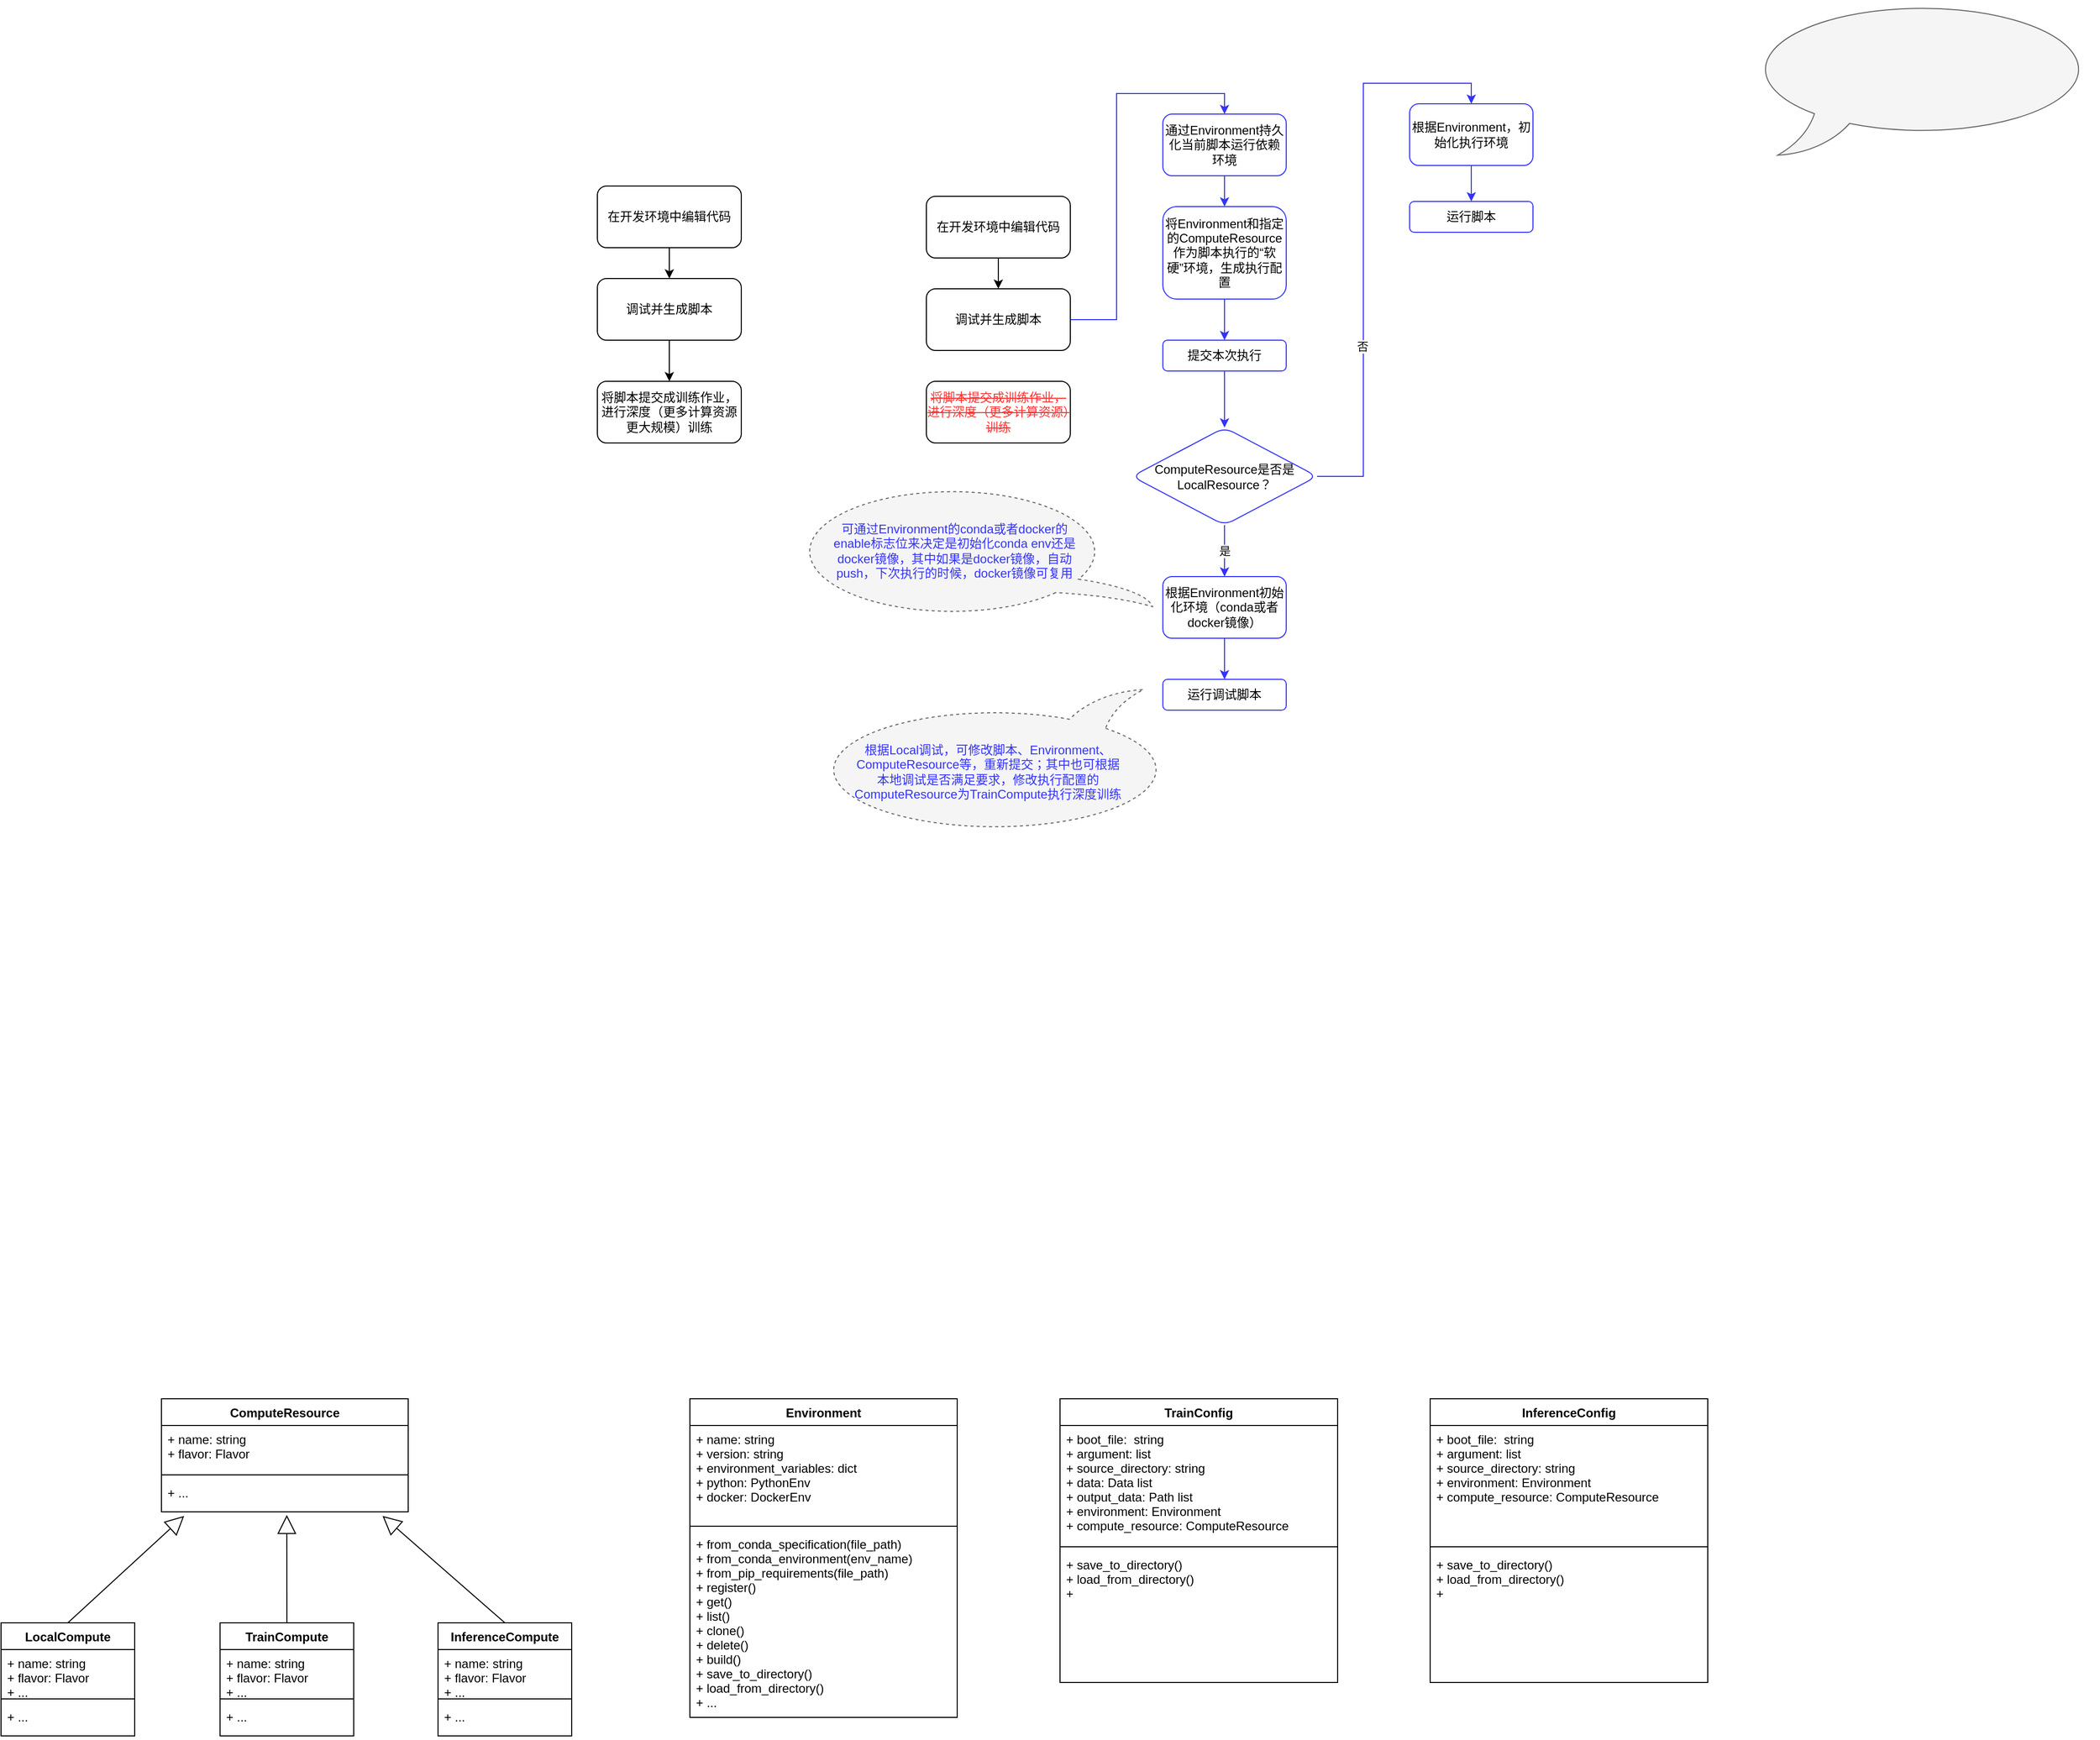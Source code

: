 <mxfile version="13.6.2" type="github">
  <diagram id="cs3j6Ujq2lTxYx4bTELM" name="Page-1">
    <mxGraphModel dx="1185" dy="636" grid="1" gridSize="10" guides="1" tooltips="1" connect="1" arrows="1" fold="1" page="1" pageScale="1" pageWidth="3300" pageHeight="4681" math="0" shadow="0">
      <root>
        <mxCell id="0" />
        <mxCell id="1" parent="0" />
        <mxCell id="3JyIoqADiVCkcK2yE3Xe-66" value="" style="whiteSpace=wrap;html=1;shape=mxgraph.basic.oval_callout;strokeColor=#666666;fillColor=#f5f5f5;fontColor=#333333;direction=north;dashed=1;" vertex="1" parent="1">
          <mxGeometry x="1230" y="550" width="350" height="130" as="geometry" />
        </mxCell>
        <mxCell id="3JyIoqADiVCkcK2yE3Xe-35" value="" style="edgeStyle=orthogonalEdgeStyle;rounded=0;orthogonalLoop=1;jettySize=auto;html=1;" edge="1" parent="1" source="FQafSIaEB3FokLgWClGb-1" target="3JyIoqADiVCkcK2yE3Xe-34">
          <mxGeometry relative="1" as="geometry" />
        </mxCell>
        <mxCell id="FQafSIaEB3FokLgWClGb-1" value="在开发环境中编辑代码" style="rounded=1;whiteSpace=wrap;html=1;" parent="1" vertex="1">
          <mxGeometry x="1040" y="260" width="140" height="60" as="geometry" />
        </mxCell>
        <mxCell id="FQafSIaEB3FokLgWClGb-3" value="Environment" style="swimlane;fontStyle=1;align=center;verticalAlign=top;childLayout=stackLayout;horizontal=1;startSize=26;horizontalStack=0;resizeParent=1;resizeParentMax=0;resizeLast=0;collapsible=1;marginBottom=0;" parent="1" vertex="1">
          <mxGeometry x="1130" y="1440" width="260" height="310" as="geometry">
            <mxRectangle x="570" y="1410" width="100" height="26" as="alternateBounds" />
          </mxGeometry>
        </mxCell>
        <mxCell id="FQafSIaEB3FokLgWClGb-4" value="+ name: string&#xa;+ version: string&#xa;+ environment_variables: dict&#xa;+ python: PythonEnv&#xa;+ docker: DockerEnv" style="text;strokeColor=none;fillColor=none;align=left;verticalAlign=top;spacingLeft=4;spacingRight=4;overflow=hidden;rotatable=0;points=[[0,0.5],[1,0.5]];portConstraint=eastwest;" parent="FQafSIaEB3FokLgWClGb-3" vertex="1">
          <mxGeometry y="26" width="260" height="94" as="geometry" />
        </mxCell>
        <mxCell id="FQafSIaEB3FokLgWClGb-5" value="" style="line;strokeWidth=1;fillColor=none;align=left;verticalAlign=middle;spacingTop=-1;spacingLeft=3;spacingRight=3;rotatable=0;labelPosition=right;points=[];portConstraint=eastwest;" parent="FQafSIaEB3FokLgWClGb-3" vertex="1">
          <mxGeometry y="120" width="260" height="8" as="geometry" />
        </mxCell>
        <mxCell id="FQafSIaEB3FokLgWClGb-6" value="+ from_conda_specification(file_path)&#xa;+ from_conda_environment(env_name)&#xa;+ from_pip_requirements(file_path)&#xa;+ register()&#xa;+ get()&#xa;+ list()&#xa;+ clone()&#xa;+ delete()&#xa;+ build()&#xa;+ save_to_directory()&#xa;+ load_from_directory()&#xa;+ ...&#xa;&#xa;&#xa;" style="text;strokeColor=none;fillColor=none;align=left;verticalAlign=top;spacingLeft=4;spacingRight=4;overflow=hidden;rotatable=0;points=[[0,0.5],[1,0.5]];portConstraint=eastwest;" parent="FQafSIaEB3FokLgWClGb-3" vertex="1">
          <mxGeometry y="128" width="260" height="182" as="geometry" />
        </mxCell>
        <mxCell id="FQafSIaEB3FokLgWClGb-17" value="TrainConfig" style="swimlane;fontStyle=1;align=center;verticalAlign=top;childLayout=stackLayout;horizontal=1;startSize=26;horizontalStack=0;resizeParent=1;resizeParentMax=0;resizeLast=0;collapsible=1;marginBottom=0;" parent="1" vertex="1">
          <mxGeometry x="1490" y="1440" width="270" height="276" as="geometry">
            <mxRectangle x="570" y="1410" width="100" height="26" as="alternateBounds" />
          </mxGeometry>
        </mxCell>
        <mxCell id="FQafSIaEB3FokLgWClGb-18" value="+ boot_file:  string&#xa;+ argument: list&#xa;+ source_directory: string&#xa;+ data: Data list&#xa;+ output_data: Path list&#xa;+ environment: Environment&#xa;+ compute_resource: ComputeResource" style="text;strokeColor=none;fillColor=none;align=left;verticalAlign=top;spacingLeft=4;spacingRight=4;overflow=hidden;rotatable=0;points=[[0,0.5],[1,0.5]];portConstraint=eastwest;" parent="FQafSIaEB3FokLgWClGb-17" vertex="1">
          <mxGeometry y="26" width="270" height="114" as="geometry" />
        </mxCell>
        <mxCell id="FQafSIaEB3FokLgWClGb-19" value="" style="line;strokeWidth=1;fillColor=none;align=left;verticalAlign=middle;spacingTop=-1;spacingLeft=3;spacingRight=3;rotatable=0;labelPosition=right;points=[];portConstraint=eastwest;" parent="FQafSIaEB3FokLgWClGb-17" vertex="1">
          <mxGeometry y="140" width="270" height="8" as="geometry" />
        </mxCell>
        <mxCell id="FQafSIaEB3FokLgWClGb-20" value="+ save_to_directory()&#xa;+ load_from_directory()&#xa;+ &#xa;&#xa;&#xa;" style="text;strokeColor=none;fillColor=none;align=left;verticalAlign=top;spacingLeft=4;spacingRight=4;overflow=hidden;rotatable=0;points=[[0,0.5],[1,0.5]];portConstraint=eastwest;" parent="FQafSIaEB3FokLgWClGb-17" vertex="1">
          <mxGeometry y="148" width="270" height="128" as="geometry" />
        </mxCell>
        <mxCell id="FQafSIaEB3FokLgWClGb-21" value="InferenceConfig" style="swimlane;fontStyle=1;align=center;verticalAlign=top;childLayout=stackLayout;horizontal=1;startSize=26;horizontalStack=0;resizeParent=1;resizeParentMax=0;resizeLast=0;collapsible=1;marginBottom=0;" parent="1" vertex="1">
          <mxGeometry x="1850" y="1440" width="270" height="276" as="geometry">
            <mxRectangle x="570" y="1410" width="100" height="26" as="alternateBounds" />
          </mxGeometry>
        </mxCell>
        <mxCell id="FQafSIaEB3FokLgWClGb-22" value="+ boot_file:  string&#xa;+ argument: list&#xa;+ source_directory: string&#xa;+ environment: Environment&#xa;+ compute_resource: ComputeResource" style="text;strokeColor=none;fillColor=none;align=left;verticalAlign=top;spacingLeft=4;spacingRight=4;overflow=hidden;rotatable=0;points=[[0,0.5],[1,0.5]];portConstraint=eastwest;" parent="FQafSIaEB3FokLgWClGb-21" vertex="1">
          <mxGeometry y="26" width="270" height="114" as="geometry" />
        </mxCell>
        <mxCell id="FQafSIaEB3FokLgWClGb-23" value="" style="line;strokeWidth=1;fillColor=none;align=left;verticalAlign=middle;spacingTop=-1;spacingLeft=3;spacingRight=3;rotatable=0;labelPosition=right;points=[];portConstraint=eastwest;" parent="FQafSIaEB3FokLgWClGb-21" vertex="1">
          <mxGeometry y="140" width="270" height="8" as="geometry" />
        </mxCell>
        <mxCell id="FQafSIaEB3FokLgWClGb-24" value="+ save_to_directory()&#xa;+ load_from_directory()&#xa;+ &#xa;&#xa;&#xa;" style="text;strokeColor=none;fillColor=none;align=left;verticalAlign=top;spacingLeft=4;spacingRight=4;overflow=hidden;rotatable=0;points=[[0,0.5],[1,0.5]];portConstraint=eastwest;" parent="FQafSIaEB3FokLgWClGb-21" vertex="1">
          <mxGeometry y="148" width="270" height="128" as="geometry" />
        </mxCell>
        <mxCell id="3JyIoqADiVCkcK2yE3Xe-11" value="" style="endArrow=block;endSize=16;endFill=0;html=1;exitX=0.5;exitY=0;exitDx=0;exitDy=0;entryX=0.508;entryY=1.094;entryDx=0;entryDy=0;entryPerimeter=0;" edge="1" parent="1" source="3JyIoqADiVCkcK2yE3Xe-12" target="3JyIoqADiVCkcK2yE3Xe-8">
          <mxGeometry x="-0.385" y="-180" width="160" relative="1" as="geometry">
            <mxPoint x="736.04" y="1672" as="sourcePoint" />
            <mxPoint x="836.04" y="1550" as="targetPoint" />
            <mxPoint as="offset" />
          </mxGeometry>
        </mxCell>
        <mxCell id="3JyIoqADiVCkcK2yE3Xe-20" value="" style="endArrow=block;endSize=16;endFill=0;html=1;exitX=0.5;exitY=0;exitDx=0;exitDy=0;entryX=0.896;entryY=1.125;entryDx=0;entryDy=0;entryPerimeter=0;" edge="1" source="3JyIoqADiVCkcK2yE3Xe-21" parent="1" target="3JyIoqADiVCkcK2yE3Xe-8">
          <mxGeometry x="-0.385" y="-180" width="160" relative="1" as="geometry">
            <mxPoint x="949.04" y="1678.99" as="sourcePoint" />
            <mxPoint x="836.04" y="1560" as="targetPoint" />
            <mxPoint as="offset" />
          </mxGeometry>
        </mxCell>
        <mxCell id="3JyIoqADiVCkcK2yE3Xe-29" value="" style="endArrow=block;endSize=16;endFill=0;html=1;exitX=0.5;exitY=0;exitDx=0;exitDy=0;entryX=0.092;entryY=1.125;entryDx=0;entryDy=0;entryPerimeter=0;" edge="1" source="3JyIoqADiVCkcK2yE3Xe-30" parent="1" target="3JyIoqADiVCkcK2yE3Xe-8">
          <mxGeometry x="-0.385" y="-180" width="160" relative="1" as="geometry">
            <mxPoint x="524" y="1678.99" as="sourcePoint" />
            <mxPoint x="406.04" y="1554" as="targetPoint" />
            <mxPoint as="offset" />
          </mxGeometry>
        </mxCell>
        <mxCell id="3JyIoqADiVCkcK2yE3Xe-5" value="ComputeResource" style="swimlane;fontStyle=1;align=center;verticalAlign=top;childLayout=stackLayout;horizontal=1;startSize=26;horizontalStack=0;resizeParent=1;resizeParentMax=0;resizeLast=0;collapsible=1;marginBottom=0;" vertex="1" parent="1">
          <mxGeometry x="616.04" y="1440" width="240" height="110" as="geometry">
            <mxRectangle x="570" y="1410" width="100" height="26" as="alternateBounds" />
          </mxGeometry>
        </mxCell>
        <mxCell id="3JyIoqADiVCkcK2yE3Xe-6" value="+ name: string&#xa;+ flavor: Flavor" style="text;strokeColor=none;fillColor=none;align=left;verticalAlign=top;spacingLeft=4;spacingRight=4;overflow=hidden;rotatable=0;points=[[0,0.5],[1,0.5]];portConstraint=eastwest;" vertex="1" parent="3JyIoqADiVCkcK2yE3Xe-5">
          <mxGeometry y="26" width="240" height="44" as="geometry" />
        </mxCell>
        <mxCell id="3JyIoqADiVCkcK2yE3Xe-7" value="" style="line;strokeWidth=1;fillColor=none;align=left;verticalAlign=middle;spacingTop=-1;spacingLeft=3;spacingRight=3;rotatable=0;labelPosition=right;points=[];portConstraint=eastwest;" vertex="1" parent="3JyIoqADiVCkcK2yE3Xe-5">
          <mxGeometry y="70" width="240" height="8" as="geometry" />
        </mxCell>
        <mxCell id="3JyIoqADiVCkcK2yE3Xe-8" value="+ ...&#xa;&#xa;&#xa;" style="text;strokeColor=none;fillColor=none;align=left;verticalAlign=top;spacingLeft=4;spacingRight=4;overflow=hidden;rotatable=0;points=[[0,0.5],[1,0.5]];portConstraint=eastwest;" vertex="1" parent="3JyIoqADiVCkcK2yE3Xe-5">
          <mxGeometry y="78" width="240" height="32" as="geometry" />
        </mxCell>
        <mxCell id="3JyIoqADiVCkcK2yE3Xe-12" value="TrainCompute" style="swimlane;fontStyle=1;align=center;verticalAlign=top;childLayout=stackLayout;horizontal=1;startSize=26;horizontalStack=0;resizeParent=1;resizeParentMax=0;resizeLast=0;collapsible=1;marginBottom=0;" vertex="1" parent="1">
          <mxGeometry x="673.04" y="1658" width="130" height="110" as="geometry">
            <mxRectangle x="570" y="1410" width="100" height="26" as="alternateBounds" />
          </mxGeometry>
        </mxCell>
        <mxCell id="3JyIoqADiVCkcK2yE3Xe-13" value="+ name: string&#xa;+ flavor: Flavor&#xa;+ ...&#xa;" style="text;strokeColor=none;fillColor=none;align=left;verticalAlign=top;spacingLeft=4;spacingRight=4;overflow=hidden;rotatable=0;points=[[0,0.5],[1,0.5]];portConstraint=eastwest;" vertex="1" parent="3JyIoqADiVCkcK2yE3Xe-12">
          <mxGeometry y="26" width="130" height="44" as="geometry" />
        </mxCell>
        <mxCell id="3JyIoqADiVCkcK2yE3Xe-14" value="" style="line;strokeWidth=1;fillColor=none;align=left;verticalAlign=middle;spacingTop=-1;spacingLeft=3;spacingRight=3;rotatable=0;labelPosition=right;points=[];portConstraint=eastwest;" vertex="1" parent="3JyIoqADiVCkcK2yE3Xe-12">
          <mxGeometry y="70" width="130" height="8" as="geometry" />
        </mxCell>
        <mxCell id="3JyIoqADiVCkcK2yE3Xe-15" value="+ ...&#xa;&#xa;&#xa;" style="text;strokeColor=none;fillColor=none;align=left;verticalAlign=top;spacingLeft=4;spacingRight=4;overflow=hidden;rotatable=0;points=[[0,0.5],[1,0.5]];portConstraint=eastwest;" vertex="1" parent="3JyIoqADiVCkcK2yE3Xe-12">
          <mxGeometry y="78" width="130" height="32" as="geometry" />
        </mxCell>
        <mxCell id="3JyIoqADiVCkcK2yE3Xe-21" value="InferenceCompute" style="swimlane;fontStyle=1;align=center;verticalAlign=top;childLayout=stackLayout;horizontal=1;startSize=26;horizontalStack=0;resizeParent=1;resizeParentMax=0;resizeLast=0;collapsible=1;marginBottom=0;" vertex="1" parent="1">
          <mxGeometry x="885.04" y="1657.99" width="130" height="110" as="geometry">
            <mxRectangle x="885.04" y="1657.99" width="100" height="26" as="alternateBounds" />
          </mxGeometry>
        </mxCell>
        <mxCell id="3JyIoqADiVCkcK2yE3Xe-22" value="+ name: string&#xa;+ flavor: Flavor&#xa;+ ...&#xa;" style="text;strokeColor=none;fillColor=none;align=left;verticalAlign=top;spacingLeft=4;spacingRight=4;overflow=hidden;rotatable=0;points=[[0,0.5],[1,0.5]];portConstraint=eastwest;" vertex="1" parent="3JyIoqADiVCkcK2yE3Xe-21">
          <mxGeometry y="26" width="130" height="44" as="geometry" />
        </mxCell>
        <mxCell id="3JyIoqADiVCkcK2yE3Xe-23" value="" style="line;strokeWidth=1;fillColor=none;align=left;verticalAlign=middle;spacingTop=-1;spacingLeft=3;spacingRight=3;rotatable=0;labelPosition=right;points=[];portConstraint=eastwest;" vertex="1" parent="3JyIoqADiVCkcK2yE3Xe-21">
          <mxGeometry y="70" width="130" height="8" as="geometry" />
        </mxCell>
        <mxCell id="3JyIoqADiVCkcK2yE3Xe-24" value="+ ...&#xa;&#xa;&#xa;" style="text;strokeColor=none;fillColor=none;align=left;verticalAlign=top;spacingLeft=4;spacingRight=4;overflow=hidden;rotatable=0;points=[[0,0.5],[1,0.5]];portConstraint=eastwest;" vertex="1" parent="3JyIoqADiVCkcK2yE3Xe-21">
          <mxGeometry y="78" width="130" height="32" as="geometry" />
        </mxCell>
        <mxCell id="3JyIoqADiVCkcK2yE3Xe-30" value="LocalCompute" style="swimlane;fontStyle=1;align=center;verticalAlign=top;childLayout=stackLayout;horizontal=1;startSize=26;horizontalStack=0;resizeParent=1;resizeParentMax=0;resizeLast=0;collapsible=1;marginBottom=0;" vertex="1" parent="1">
          <mxGeometry x="460" y="1657.99" width="130" height="110" as="geometry">
            <mxRectangle x="570" y="1410" width="100" height="26" as="alternateBounds" />
          </mxGeometry>
        </mxCell>
        <mxCell id="3JyIoqADiVCkcK2yE3Xe-31" value="+ name: string&#xa;+ flavor: Flavor&#xa;+ ...&#xa;" style="text;strokeColor=none;fillColor=none;align=left;verticalAlign=top;spacingLeft=4;spacingRight=4;overflow=hidden;rotatable=0;points=[[0,0.5],[1,0.5]];portConstraint=eastwest;" vertex="1" parent="3JyIoqADiVCkcK2yE3Xe-30">
          <mxGeometry y="26" width="130" height="44" as="geometry" />
        </mxCell>
        <mxCell id="3JyIoqADiVCkcK2yE3Xe-32" value="" style="line;strokeWidth=1;fillColor=none;align=left;verticalAlign=middle;spacingTop=-1;spacingLeft=3;spacingRight=3;rotatable=0;labelPosition=right;points=[];portConstraint=eastwest;" vertex="1" parent="3JyIoqADiVCkcK2yE3Xe-30">
          <mxGeometry y="70" width="130" height="8" as="geometry" />
        </mxCell>
        <mxCell id="3JyIoqADiVCkcK2yE3Xe-33" value="+ ...&#xa;&#xa;&#xa;" style="text;strokeColor=none;fillColor=none;align=left;verticalAlign=top;spacingLeft=4;spacingRight=4;overflow=hidden;rotatable=0;points=[[0,0.5],[1,0.5]];portConstraint=eastwest;" vertex="1" parent="3JyIoqADiVCkcK2yE3Xe-30">
          <mxGeometry y="78" width="130" height="32" as="geometry" />
        </mxCell>
        <mxCell id="3JyIoqADiVCkcK2yE3Xe-37" value="" style="edgeStyle=orthogonalEdgeStyle;rounded=0;orthogonalLoop=1;jettySize=auto;html=1;" edge="1" parent="1" source="3JyIoqADiVCkcK2yE3Xe-34" target="3JyIoqADiVCkcK2yE3Xe-36">
          <mxGeometry relative="1" as="geometry" />
        </mxCell>
        <mxCell id="3JyIoqADiVCkcK2yE3Xe-34" value="调试并生成脚本" style="whiteSpace=wrap;html=1;rounded=1;" vertex="1" parent="1">
          <mxGeometry x="1040" y="350" width="140" height="60" as="geometry" />
        </mxCell>
        <mxCell id="3JyIoqADiVCkcK2yE3Xe-36" value="将脚本提交成训练作业，进行深度（更多计算资源更大规模）训练" style="whiteSpace=wrap;html=1;rounded=1;" vertex="1" parent="1">
          <mxGeometry x="1040" y="450" width="140" height="60" as="geometry" />
        </mxCell>
        <mxCell id="3JyIoqADiVCkcK2yE3Xe-38" value="" style="edgeStyle=orthogonalEdgeStyle;rounded=0;orthogonalLoop=1;jettySize=auto;html=1;" edge="1" source="3JyIoqADiVCkcK2yE3Xe-39" target="3JyIoqADiVCkcK2yE3Xe-41" parent="1">
          <mxGeometry relative="1" as="geometry" />
        </mxCell>
        <mxCell id="3JyIoqADiVCkcK2yE3Xe-39" value="在开发环境中编辑代码" style="rounded=1;whiteSpace=wrap;html=1;" vertex="1" parent="1">
          <mxGeometry x="1360" y="270" width="140" height="60" as="geometry" />
        </mxCell>
        <mxCell id="3JyIoqADiVCkcK2yE3Xe-44" value="" style="edgeStyle=orthogonalEdgeStyle;rounded=0;orthogonalLoop=1;jettySize=auto;html=1;entryX=0.5;entryY=0;entryDx=0;entryDy=0;strokeColor=#3333FF;" edge="1" parent="1" source="3JyIoqADiVCkcK2yE3Xe-41" target="3JyIoqADiVCkcK2yE3Xe-43">
          <mxGeometry relative="1" as="geometry" />
        </mxCell>
        <mxCell id="3JyIoqADiVCkcK2yE3Xe-41" value="调试并生成脚本" style="whiteSpace=wrap;html=1;rounded=1;" vertex="1" parent="1">
          <mxGeometry x="1360" y="360" width="140" height="60" as="geometry" />
        </mxCell>
        <mxCell id="3JyIoqADiVCkcK2yE3Xe-42" value="&lt;font color=&quot;#FF3333&quot;&gt;&lt;strike&gt;将脚本提交成训练作业，进行深度（更多计算资源）训练&lt;/strike&gt;&lt;/font&gt;" style="whiteSpace=wrap;html=1;rounded=1;" vertex="1" parent="1">
          <mxGeometry x="1360" y="450" width="140" height="60" as="geometry" />
        </mxCell>
        <mxCell id="3JyIoqADiVCkcK2yE3Xe-46" value="" style="edgeStyle=orthogonalEdgeStyle;rounded=0;orthogonalLoop=1;jettySize=auto;html=1;strokeColor=#3333FF;" edge="1" parent="1" source="3JyIoqADiVCkcK2yE3Xe-43" target="3JyIoqADiVCkcK2yE3Xe-45">
          <mxGeometry relative="1" as="geometry" />
        </mxCell>
        <mxCell id="3JyIoqADiVCkcK2yE3Xe-43" value="通过Environment持久化当前脚本运行依赖环境" style="whiteSpace=wrap;html=1;rounded=1;strokeColor=#3333FF;" vertex="1" parent="1">
          <mxGeometry x="1590" y="190" width="120" height="60" as="geometry" />
        </mxCell>
        <mxCell id="3JyIoqADiVCkcK2yE3Xe-48" value="" style="edgeStyle=orthogonalEdgeStyle;rounded=0;orthogonalLoop=1;jettySize=auto;html=1;strokeColor=#3333FF;" edge="1" parent="1" source="3JyIoqADiVCkcK2yE3Xe-45" target="3JyIoqADiVCkcK2yE3Xe-47">
          <mxGeometry relative="1" as="geometry" />
        </mxCell>
        <mxCell id="3JyIoqADiVCkcK2yE3Xe-45" value="将Environment和指定的ComputeResource作为脚本执行的“软硬”环境，生成执行配置" style="whiteSpace=wrap;html=1;rounded=1;strokeColor=#3333FF;" vertex="1" parent="1">
          <mxGeometry x="1590" y="280" width="120" height="90" as="geometry" />
        </mxCell>
        <mxCell id="3JyIoqADiVCkcK2yE3Xe-50" value="" style="edgeStyle=orthogonalEdgeStyle;rounded=0;orthogonalLoop=1;jettySize=auto;html=1;entryX=0.5;entryY=0;entryDx=0;entryDy=0;exitX=1;exitY=0.5;exitDx=0;exitDy=0;strokeColor=#3333FF;" edge="1" parent="1" source="3JyIoqADiVCkcK2yE3Xe-53" target="3JyIoqADiVCkcK2yE3Xe-49">
          <mxGeometry relative="1" as="geometry" />
        </mxCell>
        <mxCell id="3JyIoqADiVCkcK2yE3Xe-55" value="否" style="edgeLabel;html=1;align=center;verticalAlign=middle;resizable=0;points=[];" vertex="1" connectable="0" parent="3JyIoqADiVCkcK2yE3Xe-50">
          <mxGeometry x="-0.379" y="1" relative="1" as="geometry">
            <mxPoint as="offset" />
          </mxGeometry>
        </mxCell>
        <mxCell id="3JyIoqADiVCkcK2yE3Xe-54" value="" style="edgeStyle=orthogonalEdgeStyle;rounded=0;orthogonalLoop=1;jettySize=auto;html=1;strokeColor=#3333FF;" edge="1" parent="1" source="3JyIoqADiVCkcK2yE3Xe-47" target="3JyIoqADiVCkcK2yE3Xe-53">
          <mxGeometry relative="1" as="geometry" />
        </mxCell>
        <mxCell id="3JyIoqADiVCkcK2yE3Xe-47" value="提交本次执行" style="whiteSpace=wrap;html=1;rounded=1;strokeColor=#3333FF;" vertex="1" parent="1">
          <mxGeometry x="1590" y="410" width="120" height="30" as="geometry" />
        </mxCell>
        <mxCell id="3JyIoqADiVCkcK2yE3Xe-63" value="" style="edgeStyle=orthogonalEdgeStyle;rounded=0;orthogonalLoop=1;jettySize=auto;html=1;strokeColor=#3333FF;" edge="1" parent="1" source="3JyIoqADiVCkcK2yE3Xe-49" target="3JyIoqADiVCkcK2yE3Xe-62">
          <mxGeometry relative="1" as="geometry" />
        </mxCell>
        <mxCell id="3JyIoqADiVCkcK2yE3Xe-49" value="根据Environment，初始化执行环境" style="whiteSpace=wrap;html=1;rounded=1;strokeColor=#3333FF;" vertex="1" parent="1">
          <mxGeometry x="1830" y="180" width="120" height="60" as="geometry" />
        </mxCell>
        <mxCell id="3JyIoqADiVCkcK2yE3Xe-57" value="是" style="edgeStyle=orthogonalEdgeStyle;rounded=0;orthogonalLoop=1;jettySize=auto;html=1;strokeColor=#3333FF;" edge="1" parent="1" source="3JyIoqADiVCkcK2yE3Xe-53" target="3JyIoqADiVCkcK2yE3Xe-56">
          <mxGeometry relative="1" as="geometry" />
        </mxCell>
        <mxCell id="3JyIoqADiVCkcK2yE3Xe-53" value="ComputeResource是否是LocalResource？" style="rhombus;whiteSpace=wrap;html=1;rounded=1;strokeColor=#3333FF;" vertex="1" parent="1">
          <mxGeometry x="1560" y="495" width="180" height="95" as="geometry" />
        </mxCell>
        <mxCell id="3JyIoqADiVCkcK2yE3Xe-59" value="" style="edgeStyle=orthogonalEdgeStyle;rounded=0;orthogonalLoop=1;jettySize=auto;html=1;strokeColor=#3333FF;" edge="1" parent="1" source="3JyIoqADiVCkcK2yE3Xe-56" target="3JyIoqADiVCkcK2yE3Xe-58">
          <mxGeometry relative="1" as="geometry" />
        </mxCell>
        <mxCell id="3JyIoqADiVCkcK2yE3Xe-56" value="根据Environment初始化环境（conda或者docker镜像）" style="whiteSpace=wrap;html=1;rounded=1;strokeColor=#3333FF;" vertex="1" parent="1">
          <mxGeometry x="1590" y="640" width="120" height="60" as="geometry" />
        </mxCell>
        <mxCell id="3JyIoqADiVCkcK2yE3Xe-58" value="运行调试脚本" style="whiteSpace=wrap;html=1;rounded=1;strokeColor=#3333FF;" vertex="1" parent="1">
          <mxGeometry x="1590" y="740" width="120" height="30" as="geometry" />
        </mxCell>
        <mxCell id="3JyIoqADiVCkcK2yE3Xe-62" value="运行脚本" style="whiteSpace=wrap;html=1;rounded=1;strokeColor=#3333FF;" vertex="1" parent="1">
          <mxGeometry x="1830" y="275" width="120" height="30" as="geometry" />
        </mxCell>
        <mxCell id="3JyIoqADiVCkcK2yE3Xe-68" value="" style="whiteSpace=wrap;html=1;shape=mxgraph.basic.oval_callout;strokeColor=#666666;fillColor=#f5f5f5;fontColor=#333333;" vertex="1" parent="1">
          <mxGeometry x="2160" y="80" width="340" height="150" as="geometry" />
        </mxCell>
        <mxCell id="3JyIoqADiVCkcK2yE3Xe-69" value="" style="whiteSpace=wrap;html=1;shape=mxgraph.basic.oval_callout;strokeColor=#666666;fillColor=#f5f5f5;fontColor=#333333;direction=west;dashed=1;" vertex="1" parent="1">
          <mxGeometry x="1250" y="750" width="350" height="140" as="geometry" />
        </mxCell>
        <mxCell id="3JyIoqADiVCkcK2yE3Xe-70" value="&lt;font color=&quot;#3333FF&quot;&gt;根据Local调试，可修改脚本、Environment、ComputeResource等，重新提交；其中也可根据本地调试是否满足要求，修改执行配置的ComputeResource为TrainCompute执行深度训练&lt;/font&gt;" style="text;html=1;strokeColor=none;fillColor=none;align=center;verticalAlign=middle;whiteSpace=wrap;rounded=0;" vertex="1" parent="1">
          <mxGeometry x="1285" y="790" width="270" height="80" as="geometry" />
        </mxCell>
        <mxCell id="3JyIoqADiVCkcK2yE3Xe-72" value="&lt;font color=&quot;#3333FF&quot;&gt;可通过Environment的conda或者docker的enable标志位来决定是初始化conda env还是docker镜像，其中如果是docker镜像，自动push，下次执行的时候，docker镜像可复用&lt;/font&gt;" style="text;html=1;strokeColor=none;fillColor=none;align=center;verticalAlign=middle;whiteSpace=wrap;rounded=0;" vertex="1" parent="1">
          <mxGeometry x="1260" y="610" width="255" height="10" as="geometry" />
        </mxCell>
      </root>
    </mxGraphModel>
  </diagram>
</mxfile>
